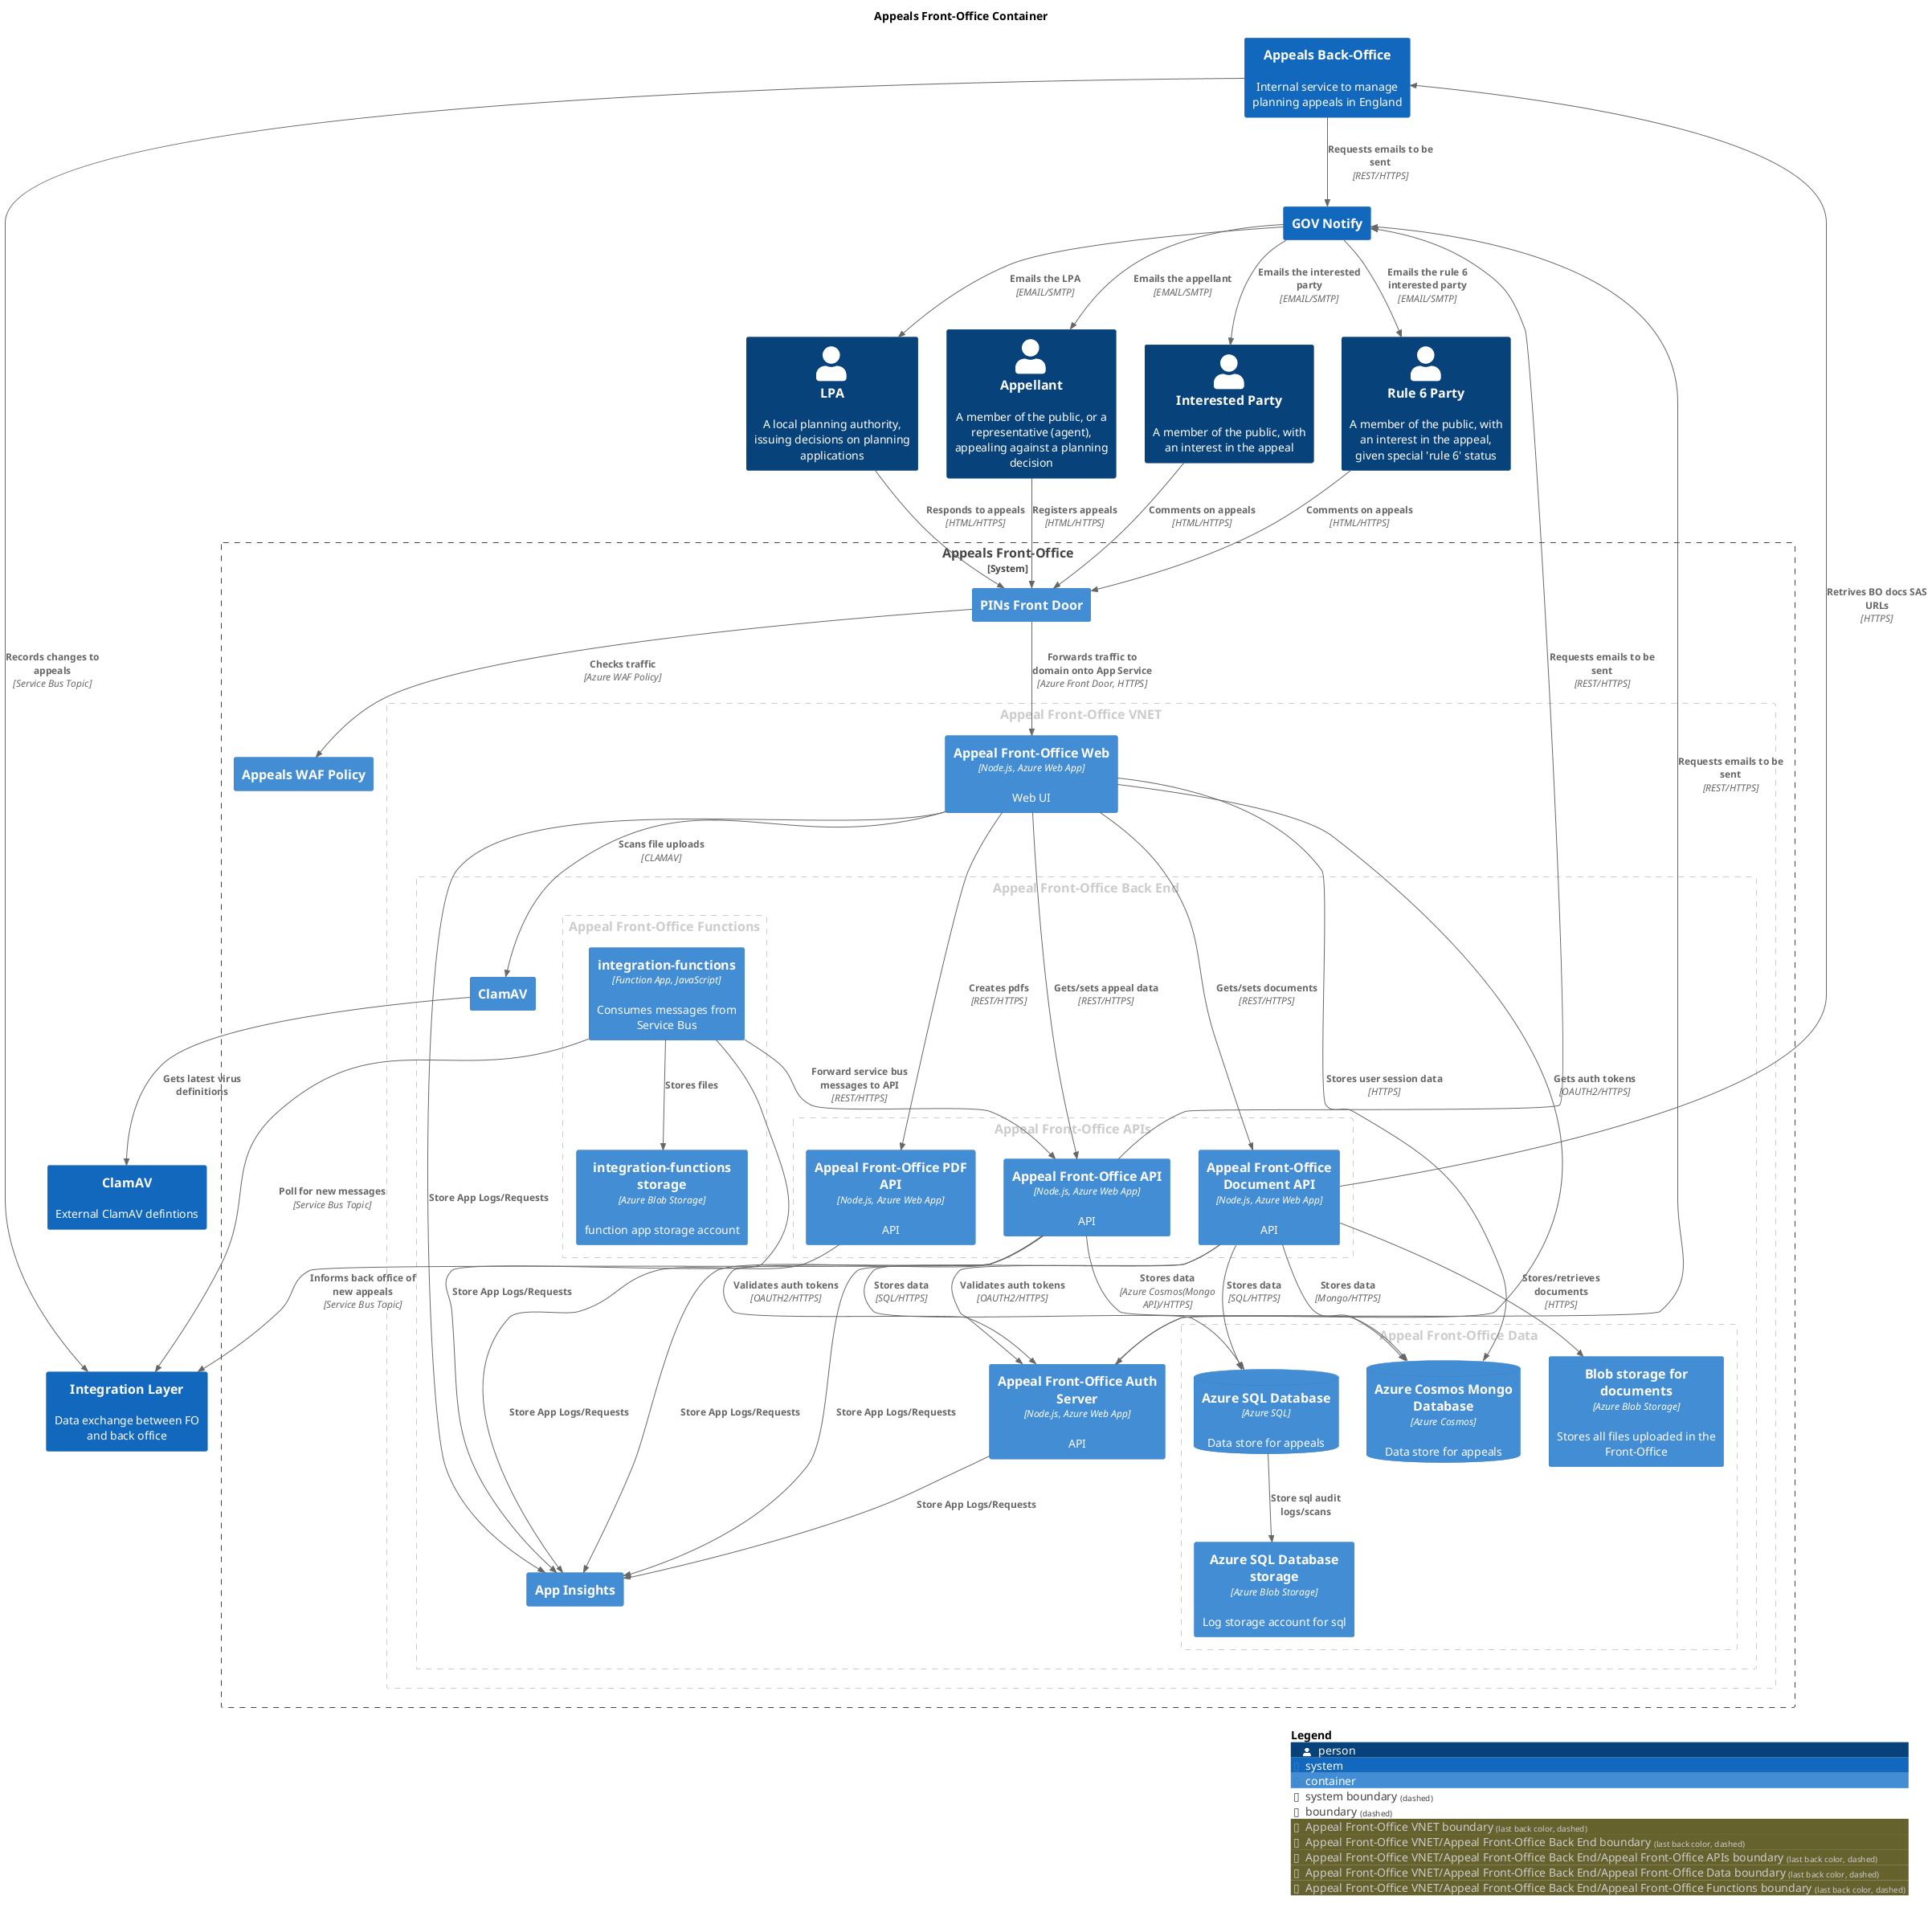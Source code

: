 @startuml
set separator none
title Appeals Front-Office Container

top to bottom direction

!include <C4/C4>
!include <C4/C4_Context>
!include <C4/C4_Container>

Person(LPA, "LPA", $descr="A local planning authority, issuing decisions on planning applications", $tags="", $link="")
Person(Appellant, "Appellant", $descr="A member of the public, or a representative (agent), appealing against a planning decision", $tags="", $link="")
Person(InterestedParty, "Interested Party", $descr="A member of the public, with an interest in the appeal", $tags="", $link="")
Person(Rule6Party, "Rule 6 Party", $descr="A member of the public, with an interest in the appeal, given special 'rule 6' status", $tags="", $link="")
System(AppealsBackOffice, "Appeals Back-Office", $descr="Internal service to manage planning appeals in England", $tags="", $link="")
System(IntegrationLayer, "Integration Layer", $descr="Data exchange between FO and back office", $tags="", $link="")
System(GOVNotify, "GOV Notify", $descr="", $tags="", $link="")
System(ClamAV, "ClamAV", $descr="External ClamAV defintions", $tags="", $link="")

System_Boundary("AppealsFrontOffice_boundary", "Appeals Front-Office", $tags="") {
  AddBoundaryTag("Appeal Front-Office VNET", $borderColor="#cccccc", $fontColor="#cccccc", $borderStyle="dashed")
  Boundary(group_1, "Appeal Front-Office VNET", $tags="Appeal Front-Office VNET") {
    Container(AppealsFrontOffice.AppealFrontOfficeWeb, "Appeal Front-Office Web", $techn="Node.js, Azure Web App", $descr="Web UI", $tags="", $link="")
      AddBoundaryTag("Appeal Front-Office VNET/Appeal Front-Office Back End", $borderColor="#cccccc", $fontColor="#cccccc", $borderStyle="dashed")
      Boundary(group_2, "Appeal Front-Office Back End", $tags="Appeal Front-Office VNET/Appeal Front-Office Back End") {
        Container(AppealsFrontOffice.ClamAV, "ClamAV", $techn="", $descr="", $tags="", $link="")
        Container(AppealsFrontOffice.AppealFrontOfficeAuthServer, "Appeal Front-Office Auth Server", $techn="Node.js, Azure Web App", $descr="API", $tags="", $link="")
        Container(AppealsFrontOffice.AppInsights, "App Insights", $techn="", $descr="", $tags="", $link="")
          AddBoundaryTag("Appeal Front-Office VNET/Appeal Front-Office Back End/Appeal Front-Office APIs", $borderColor="#cccccc", $fontColor="#cccccc", $borderStyle="dashed")
          Boundary(group_3, "Appeal Front-Office APIs", $tags="Appeal Front-Office VNET/Appeal Front-Office Back End/Appeal Front-Office APIs") {
            Container(AppealsFrontOffice.AppealFrontOfficeAPI, "Appeal Front-Office API", $techn="Node.js, Azure Web App", $descr="API", $tags="", $link="")
            Container(AppealsFrontOffice.AppealFrontOfficeDocumentAPI, "Appeal Front-Office Document API", $techn="Node.js, Azure Web App", $descr="API", $tags="", $link="")
            Container(AppealsFrontOffice.AppealFrontOfficePDFAPI, "Appeal Front-Office PDF API", $techn="Node.js, Azure Web App", $descr="API", $tags="", $link="")
          }

          AddBoundaryTag("Appeal Front-Office VNET/Appeal Front-Office Back End/Appeal Front-Office Data", $borderColor="#cccccc", $fontColor="#cccccc", $borderStyle="dashed")
          Boundary(group_4, "Appeal Front-Office Data", $tags="Appeal Front-Office VNET/Appeal Front-Office Back End/Appeal Front-Office Data") {
            Container(AppealsFrontOffice.Blobstoragefordocuments, "Blob storage for documents", $techn="Azure Blob Storage", $descr="Stores all files uploaded in the Front-Office", $tags="", $link="")
            ContainerDb(AppealsFrontOffice.AzureSQLDatabase, "Azure SQL Database", $techn="Azure SQL", $descr="Data store for appeals", $tags="", $link="")
            Container(AppealsFrontOffice.AzureSQLDatabasestorage, "Azure SQL Database storage", $techn="Azure Blob Storage", $descr="Log storage account for sql", $tags="", $link="")
            ContainerDb(AppealsFrontOffice.AzureCosmosMongoDatabase, "Azure Cosmos Mongo Database", $techn="Azure Cosmos", $descr="Data store for appeals", $tags="", $link="")
          }

          AddBoundaryTag("Appeal Front-Office VNET/Appeal Front-Office Back End/Appeal Front-Office Functions", $borderColor="#cccccc", $fontColor="#cccccc", $borderStyle="dashed")
          Boundary(group_5, "Appeal Front-Office Functions", $tags="Appeal Front-Office VNET/Appeal Front-Office Back End/Appeal Front-Office Functions") {
            Container(AppealsFrontOffice.integrationfunctions, "integration-functions", $techn="Function App, JavaScript", $descr="Consumes messages from Service Bus", $tags="", $link="")
            Container(AppealsFrontOffice.integrationfunctionsstorage, "integration-functions storage", $techn="Azure Blob Storage", $descr="function app storage account", $tags="", $link="")
          }

      }

  }

  Container(AppealsFrontOffice.PINsFrontDoor, "PINs Front Door", $techn="", $descr="", $tags="", $link="")
  Container(AppealsFrontOffice.AppealsWAFPolicy, "Appeals WAF Policy", $techn="", $descr="", $tags="", $link="")
}

Rel(AppealsFrontOffice.AppealFrontOfficeDocumentAPI, AppealsBackOffice, "Retrives BO docs SAS URLs", $techn="HTTPS", $tags="", $link="")
Rel(AppealsFrontOffice.AppealFrontOfficeAPI, GOVNotify, "Requests emails to be sent", $techn="REST/HTTPS", $tags="", $link="")
Rel(AppealsFrontOffice.AppealFrontOfficeAuthServer, GOVNotify, "Requests emails to be sent", $techn="REST/HTTPS", $tags="", $link="")
Rel(AppealsBackOffice, GOVNotify, "Requests emails to be sent", $techn="REST/HTTPS", $tags="", $link="")
Rel(GOVNotify, LPA, "Emails the LPA", $techn="EMAIL/SMTP", $tags="", $link="")
Rel(GOVNotify, Appellant, "Emails the appellant", $techn="EMAIL/SMTP", $tags="", $link="")
Rel(GOVNotify, InterestedParty, "Emails the interested party", $techn="EMAIL/SMTP", $tags="", $link="")
Rel(GOVNotify, Rule6Party, "Emails the rule 6 interested party", $techn="EMAIL/SMTP", $tags="", $link="")
Rel(AppealsFrontOffice.ClamAV, ClamAV, "Gets latest virus definitions", $techn="", $tags="", $link="")
Rel(AppealsBackOffice, IntegrationLayer, "Records changes to appeals", $techn="Service Bus Topic", $tags="", $link="")
Rel(AppealsFrontOffice.integrationfunctions, IntegrationLayer, "Poll for new messages", $techn="Service Bus Topic", $tags="", $link="")
Rel(AppealsFrontOffice.integrationfunctions, AppealsFrontOffice.AppealFrontOfficeAPI, "Forward service bus messages to API", $techn="REST/HTTPS", $tags="", $link="")
Rel(AppealsFrontOffice.integrationfunctions, AppealsFrontOffice.integrationfunctionsstorage, "Stores files", $techn="", $tags="", $link="")
Rel(AppealsFrontOffice.AzureSQLDatabase, AppealsFrontOffice.AzureSQLDatabasestorage, "Store sql audit logs/scans", $techn="", $tags="", $link="")
Rel(AppealsFrontOffice.integrationfunctions, AppealsFrontOffice.AppInsights, "Store App Logs/Requests", $techn="", $tags="", $link="")
Rel(AppealsFrontOffice.AppealFrontOfficeAPI, AppealsFrontOffice.AppInsights, "Store App Logs/Requests", $techn="", $tags="", $link="")
Rel(AppealsFrontOffice.AppealFrontOfficeAuthServer, AppealsFrontOffice.AppInsights, "Store App Logs/Requests", $techn="", $tags="", $link="")
Rel(AppealsFrontOffice.AppealFrontOfficeDocumentAPI, AppealsFrontOffice.AppInsights, "Store App Logs/Requests", $techn="", $tags="", $link="")
Rel(AppealsFrontOffice.AppealFrontOfficeWeb, AppealsFrontOffice.AppInsights, "Store App Logs/Requests", $techn="", $tags="", $link="")
Rel(AppealsFrontOffice.AppealFrontOfficePDFAPI, AppealsFrontOffice.AppInsights, "Store App Logs/Requests", $techn="", $tags="", $link="")
Rel(Appellant, AppealsFrontOffice.PINsFrontDoor, "Registers appeals", $techn="HTML/HTTPS", $tags="", $link="")
Rel(LPA, AppealsFrontOffice.PINsFrontDoor, "Responds to appeals", $techn="HTML/HTTPS", $tags="", $link="")
Rel(InterestedParty, AppealsFrontOffice.PINsFrontDoor, "Comments on appeals", $techn="HTML/HTTPS", $tags="", $link="")
Rel(Rule6Party, AppealsFrontOffice.PINsFrontDoor, "Comments on appeals", $techn="HTML/HTTPS", $tags="", $link="")
Rel(AppealsFrontOffice.PINsFrontDoor, AppealsFrontOffice.AppealsWAFPolicy, "Checks traffic", $techn="Azure WAF Policy", $tags="", $link="")
Rel(AppealsFrontOffice.PINsFrontDoor, AppealsFrontOffice.AppealFrontOfficeWeb, "Forwards traffic to domain onto App Service", $techn="Azure Front Door, HTTPS", $tags="", $link="")
Rel(AppealsFrontOffice.AppealFrontOfficeWeb, AppealsFrontOffice.AppealFrontOfficeAPI, "Gets/sets appeal data", $techn="REST/HTTPS", $tags="", $link="")
Rel(AppealsFrontOffice.AppealFrontOfficeWeb, AppealsFrontOffice.AppealFrontOfficeDocumentAPI, "Gets/sets documents", $techn="REST/HTTPS", $tags="", $link="")
Rel(AppealsFrontOffice.AppealFrontOfficeWeb, AppealsFrontOffice.AppealFrontOfficeAuthServer, "Gets auth tokens", $techn="OAUTH2/HTTPS", $tags="", $link="")
Rel(AppealsFrontOffice.AppealFrontOfficeWeb, AppealsFrontOffice.AppealFrontOfficePDFAPI, "Creates pdfs", $techn="REST/HTTPS", $tags="", $link="")
Rel(AppealsFrontOffice.AppealFrontOfficeWeb, AppealsFrontOffice.ClamAV, "Scans file uploads", $techn="CLAMAV", $tags="", $link="")
Rel(AppealsFrontOffice.AppealFrontOfficeWeb, AppealsFrontOffice.AzureCosmosMongoDatabase, "Stores user session data", $techn="HTTPS", $tags="", $link="")
Rel(AppealsFrontOffice.AppealFrontOfficeAPI, AppealsFrontOffice.AzureSQLDatabase, "Stores data", $techn="SQL/HTTPS", $tags="", $link="")
Rel(AppealsFrontOffice.AppealFrontOfficeAPI, AppealsFrontOffice.AzureCosmosMongoDatabase, "Stores data", $techn="Azure Cosmos(Mongo API)/HTTPS", $tags="", $link="")
Rel(AppealsFrontOffice.AppealFrontOfficeAPI, AppealsFrontOffice.AppealFrontOfficeAuthServer, "Validates auth tokens", $techn="OAUTH2/HTTPS", $tags="", $link="")
Rel(AppealsFrontOffice.AppealFrontOfficeAPI, IntegrationLayer, "Informs back office of new appeals", $techn="Service Bus Topic", $tags="", $link="")
Rel(AppealsFrontOffice.AppealFrontOfficeDocumentAPI, AppealsFrontOffice.AzureSQLDatabase, "Stores data", $techn="SQL/HTTPS", $tags="", $link="")
Rel(AppealsFrontOffice.AppealFrontOfficeDocumentAPI, AppealsFrontOffice.AzureCosmosMongoDatabase, "Stores data", $techn="Mongo/HTTPS", $tags="", $link="")
Rel(AppealsFrontOffice.AppealFrontOfficeDocumentAPI, AppealsFrontOffice.AppealFrontOfficeAuthServer, "Validates auth tokens", $techn="OAUTH2/HTTPS", $tags="", $link="")
Rel(AppealsFrontOffice.AppealFrontOfficeDocumentAPI, AppealsFrontOffice.Blobstoragefordocuments, "Stores/retrieves documents", $techn="HTTPS", $tags="", $link="")

SHOW_LEGEND(true)
@enduml